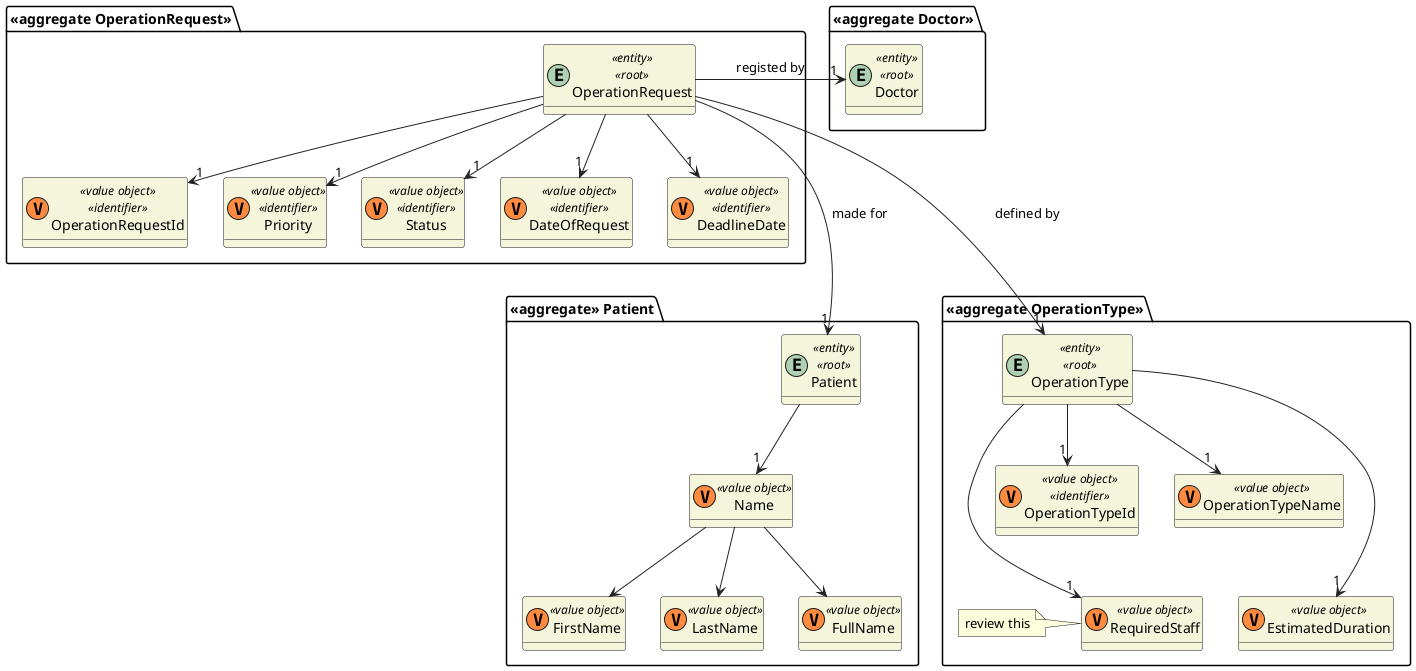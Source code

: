 @startuml
skinparam classAttributeIconSize 0
hide empty attributes
skinparam classBackgroundColor beige
skinparam ArrowColor #222222

package "<<aggregate>> Patient" {
    entity Patient <<entity>> <<root>> {}
    class Name <<(V,#FF8B40)value object>> {}
    class FirstName <<(V,#FF8B40)value object>> {}
    class LastName <<(V,#FF8B40)value object>> {}
    class FullName <<(V,#FF8B40)value object>> {}
}


package "<<aggregate Doctor>>" {
    entity Doctor <<entity>><<root>>{}
}

package "<<aggregate OperationRequest>>"{
    entity OperationRequest <<entity>> <<root>> {}
    class OperationRequestId <<(V,#FF8B40)value object>> <<identifier>> {}
    class Priority <<(V,#FF8B40)value object>> <<identifier>> {}
    class Status <<(V,#FF8B40)value object>> <<identifier>> {}
    class DateOfRequest <<(V,#FF8B40)value object>> <<identifier>> {}
    class DeadlineDate <<(V,#FF8B40)value object>> <<identifier>> {}
}

package "<<aggregate OperationType>>"{
    entity OperationType <<entity>> <<root>> {}
    class OperationTypeId <<(V,#FF8B40)value object>> <<identifier>> {}
    class OperationTypeName <<(V,#FF8B40)value object>>  {}
    class RequiredStaff <<(V,#FF8B40)value object>>  {}
    note left: review this
    class EstimatedDuration <<(V,#FF8B40)value object>>  {}
}



Name --> FirstName
Name --> LastName
Name --> FullName

OperationType --> "1" OperationTypeId
OperationType --> "1" OperationTypeName
OperationType ---> "1" RequiredStaff
OperationType ---> "1" EstimatedDuration

OperationRequest --> "1" OperationRequestId
OperationRequest --> "1" Priority
OperationRequest ---> "1" Patient : made for
OperationRequest -> "1" Doctor : registed by
OperationRequest ---> "1" OperationType : defined by
OperationRequest --> "1" DateOfRequest
OperationRequest --> "1" DeadlineDate
OperationRequest --> "1" Status

Patient --> "1" Name


@enduml